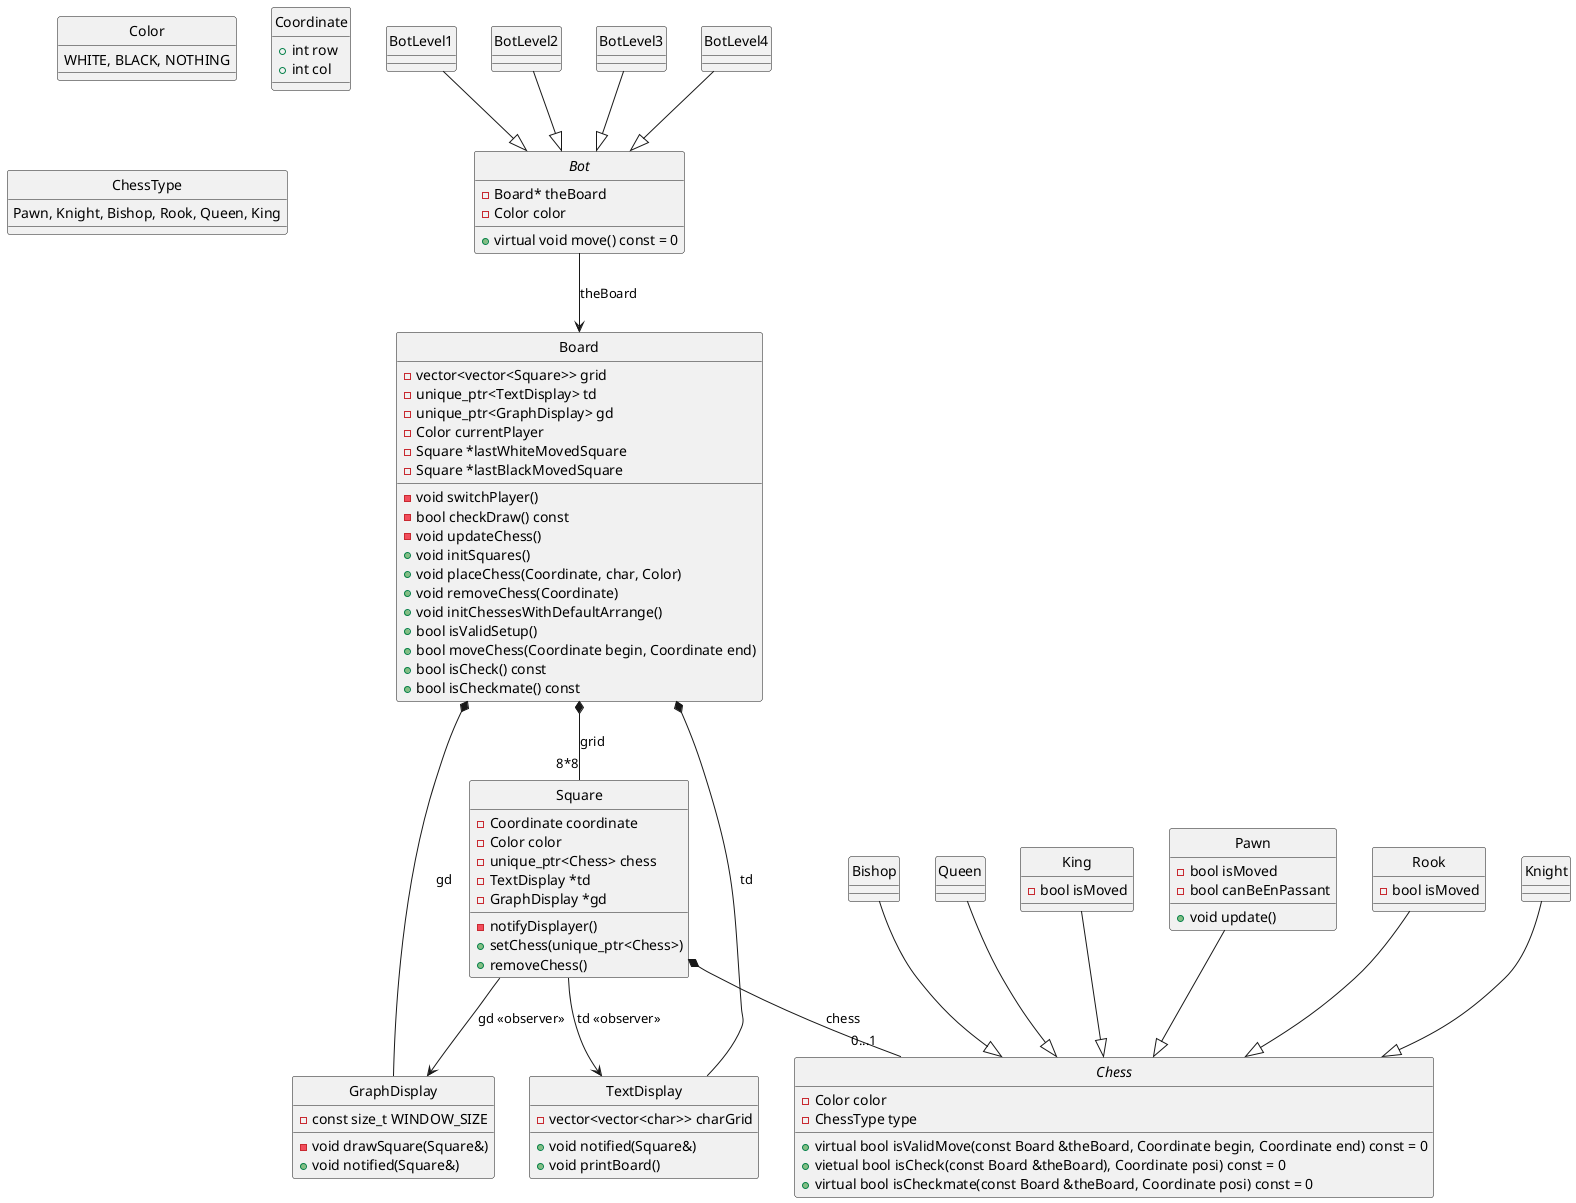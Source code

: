 @startuml UML
hide circle
skinparam groupInheritance 2


enum Color { 
    WHITE, BLACK, NOTHING 
}

struct Coordinate {
    + int row
    + int col
}

enum ChessType {
    Pawn, Knight, Bishop, Rook, Queen, King
}

class Square {
    - Coordinate coordinate
    - Color color
    - unique_ptr<Chess> chess
    - TextDisplay *td
    - GraphDisplay *gd
    - notifyDisplayer() 
    + setChess(unique_ptr<Chess>)
    + removeChess()
}
Square --> TextDisplay : td <<observer>>
Square --> GraphDisplay : gd <<observer>>
Square *-- "0...1" Chess : chess


abstract class Chess {
    - Color color
    - ChessType type
    + virtual bool isValidMove(const Board &theBoard, Coordinate begin, Coordinate end) const = 0
    + vietual bool isCheck(const Board &theBoard), Coordinate posi) const = 0
    + virtual bool isCheckmate(const Board &theBoard, Coordinate posi) const = 0
}

class Pawn {
    - bool isMoved
    - bool canBeEnPassant
    ' + bool isValidMove(const Board &theBoard, Coordinate begin, Coordinate end) const override
    ' + bool isCheck(const Board &theBoard, Coordinate posi) const override
    ' + bool isCheckmate(const Board &theBoard, Coordinate posi) const override
    + void update()
}
Pawn --|> Chess

class Rook {
    - bool isMoved
    ' + bool isValidMove(const Board &theBoard, Coordinate begin, Coordinate end) const override
    ' + bool isCheck(const Board &theBoard, Coordinate posi) const override
    ' + bool isCheckmate(const Board &theBoard, Coordinate posi) const override
}
Rook --|> Chess

class Knight {
    ' + bool isValidMove(const Board &theBoard, Coordinate begin, Coordinate end) const override
    ' + bool isCheck(const Board &theBoard, Coordinate posi) const override
    ' + bool isCheckmate(const Board &theBoard, Coordinate posi) const override
}
Knight --|> Chess

class Bishop {
    ' + bool isValidMove(const Board &theBoard, Coordinate begin, Coordinate end) const override
    ' + bool isCheck(const Board &theBoard, Coordinate posi) const override
    ' + bool isCheckmate(const Board &theBoard, Coordinate posi) const override
}
Bishop --|> Chess

class Queen {
    ' + bool isValidMove(const Board &theBoard, Coordinate begin, Coordinate end) const override
    ' + bool isCheck(const Board &theBoard, Coordinate posi) const override
    ' + bool isCheckmate(const Board &theBoard, Coordinate posi) const override
}
Queen --|> Chess

class King {
    - bool isMoved
    ' + bool isValidMove(const Board &theBoard, Coordinate begin, Coordinate end) const override
    ' + bool isCheck(const Board &theBoard, Coordinate posi) const override
    ' + bool isCheckmate(const Board &theBoard, Coordinate posi) const override
}
King --|> Chess


class Board {
    - vector<vector<Square>> grid
    - unique_ptr<TextDisplay> td
    - unique_ptr<GraphDisplay> gd
    - Color currentPlayer
    - Square *lastWhiteMovedSquare
    - Square *lastBlackMovedSquare
    - void switchPlayer()
    - bool checkDraw() const
    - void updateChess()
    + void initSquares()
    + void placeChess(Coordinate, char, Color)
    + void removeChess(Coordinate)
    + void initChessesWithDefaultArrange()
    + bool isValidSetup()
    + bool moveChess(Coordinate begin, Coordinate end)
    + bool isCheck() const
    + bool isCheckmate() const
}
Board *-- "8*8" Square : grid
Board *-- TextDisplay : td
Board *-- GraphDisplay : gd


class TextDisplay {
    - vector<vector<char>> charGrid
    + void notified(Square&)
    + void printBoard()
}

class GraphDisplay {
    - const size_t WINDOW_SIZE
    - void drawSquare(Square&)
    + void notified(Square&)
}


abstract class Bot {
    - Board* theBoard
    - Color color
    + virtual void move() const = 0
}
Bot --> Board : theBoard

class BotLevel1 {

}
BotLevel1 --|> Bot

class BotLevel2 {

}
BotLevel2 --|> Bot

class BotLevel3 {

}
BotLevel3 --|> Bot

class BotLevel4 {

}
BotLevel4 --|> Bot

@enduml